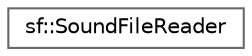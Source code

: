 digraph "Graphical Class Hierarchy"
{
 // LATEX_PDF_SIZE
  bgcolor="transparent";
  edge [fontname=Helvetica,fontsize=10,labelfontname=Helvetica,labelfontsize=10];
  node [fontname=Helvetica,fontsize=10,shape=box,height=0.2,width=0.4];
  rankdir="LR";
  Node0 [id="Node000000",label="sf::SoundFileReader",height=0.2,width=0.4,color="grey40", fillcolor="white", style="filled",URL="$classsf_1_1_sound_file_reader.html",tooltip="Abstract base class for sound file decoding."];
}
